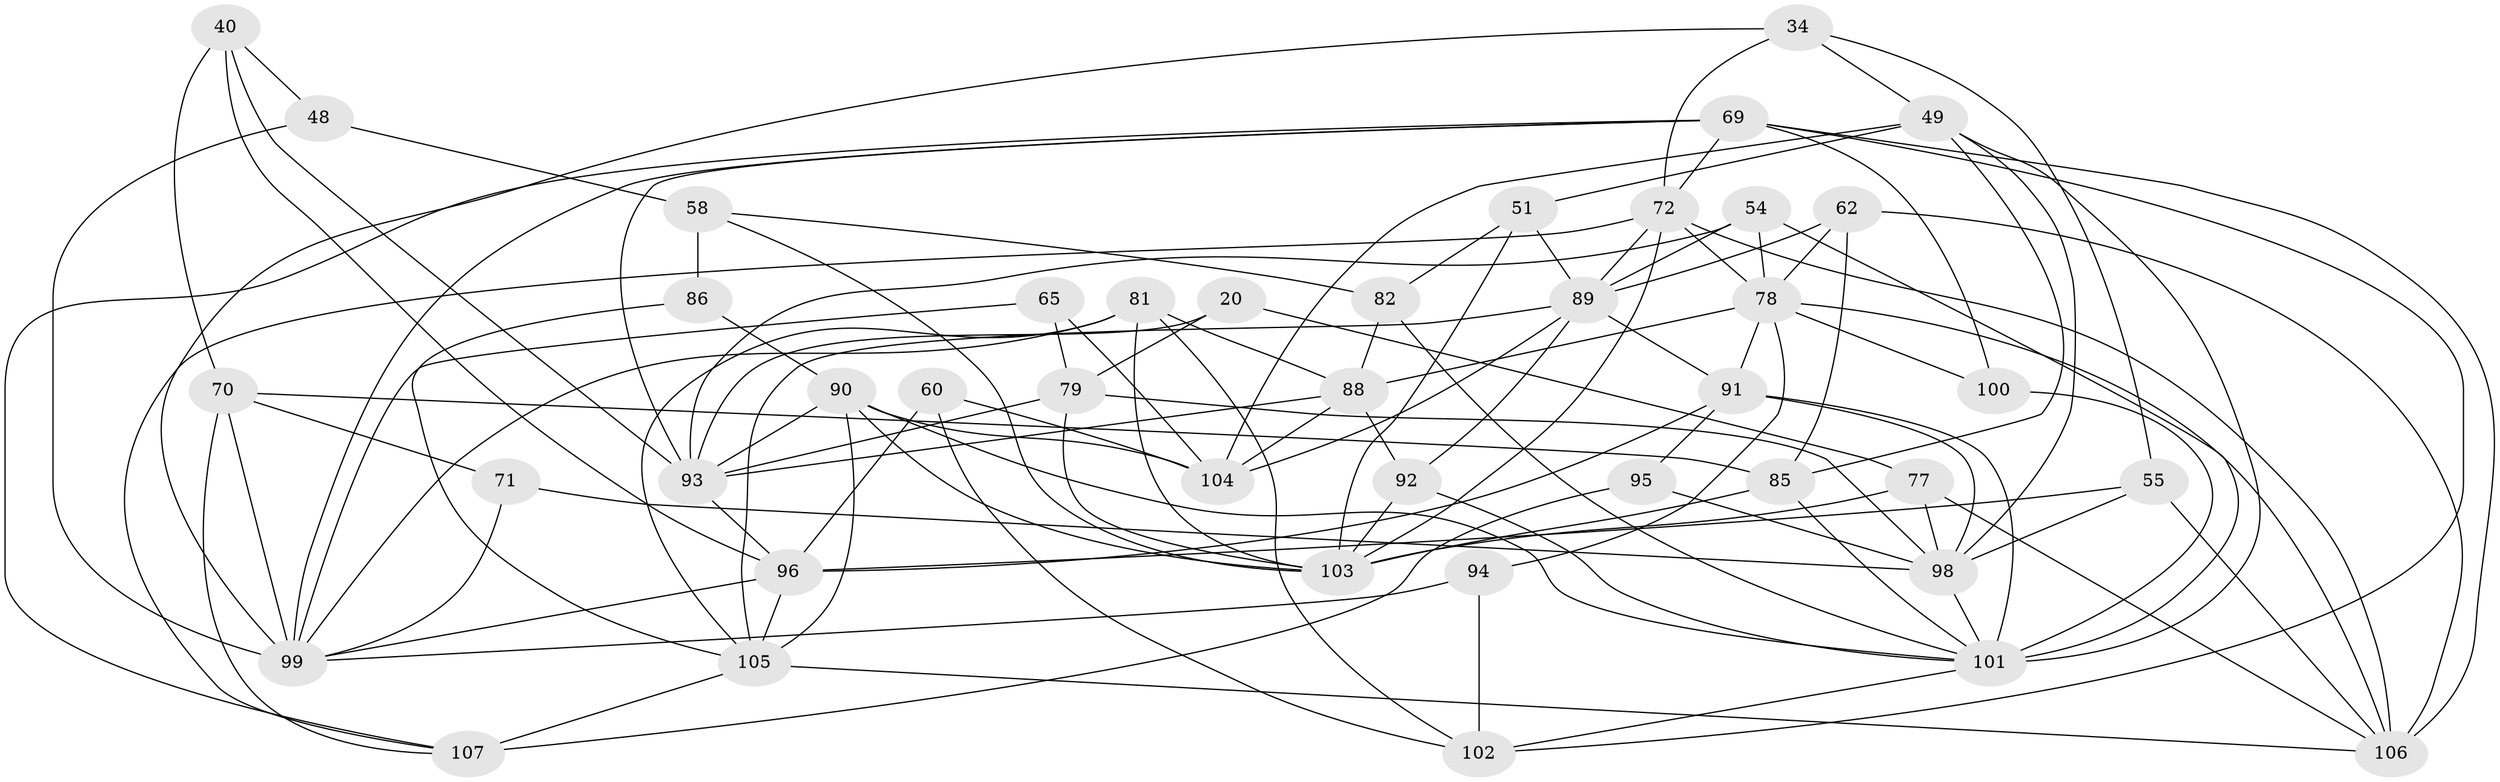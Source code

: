 // original degree distribution, {4: 1.0}
// Generated by graph-tools (version 1.1) at 2025/03/03/04/25 22:03:42]
// undirected, 42 vertices, 111 edges
graph export_dot {
graph [start="1"]
  node [color=gray90,style=filled];
  20;
  34 [super="+12"];
  40;
  48 [super="+45"];
  49 [super="+1+4"];
  51;
  54;
  55 [super="+17"];
  58 [super="+29"];
  60;
  62;
  65;
  69 [super="+25"];
  70 [super="+52"];
  71;
  72 [super="+30+57"];
  77;
  78 [super="+64"];
  79 [super="+50"];
  81 [super="+63"];
  82;
  85 [super="+83"];
  86 [super="+22"];
  88 [super="+66+87"];
  89 [super="+26+37+44+47"];
  90 [super="+7+46"];
  91 [super="+27+75"];
  92;
  93 [super="+73+56"];
  94;
  95;
  96 [super="+23+80"];
  98 [super="+18+31+76"];
  99 [super="+9+43+97"];
  100 [super="+68"];
  101 [super="+84"];
  102 [super="+36"];
  103 [super="+53+74"];
  104 [super="+19+35+33"];
  105 [super="+32+67"];
  106 [super="+38+61"];
  107 [super="+8"];
  20 -- 77;
  20 -- 93 [weight=2];
  20 -- 79;
  34 -- 49 [weight=2];
  34 -- 99;
  34 -- 55;
  34 -- 72 [weight=2];
  40 -- 48;
  40 -- 70;
  40 -- 93;
  40 -- 96;
  48 -- 58 [weight=2];
  48 -- 99 [weight=3];
  49 -- 51;
  49 -- 101;
  49 -- 85;
  49 -- 98 [weight=2];
  49 -- 104;
  51 -- 82;
  51 -- 103;
  51 -- 89;
  54 -- 78;
  54 -- 93;
  54 -- 89;
  54 -- 101;
  55 -- 98;
  55 -- 96 [weight=3];
  55 -- 106;
  58 -- 86 [weight=2];
  58 -- 82;
  58 -- 103;
  60 -- 104 [weight=2];
  60 -- 102;
  60 -- 96;
  62 -- 85;
  62 -- 78;
  62 -- 89;
  62 -- 106;
  65 -- 79;
  65 -- 99;
  65 -- 104 [weight=2];
  69 -- 106;
  69 -- 99 [weight=2];
  69 -- 100 [weight=2];
  69 -- 102;
  69 -- 107;
  69 -- 93 [weight=2];
  69 -- 72;
  70 -- 107;
  70 -- 71 [weight=2];
  70 -- 85;
  70 -- 99;
  71 -- 99;
  71 -- 98;
  72 -- 107;
  72 -- 89 [weight=2];
  72 -- 103;
  72 -- 78;
  72 -- 106 [weight=2];
  77 -- 106;
  77 -- 103;
  77 -- 98;
  78 -- 88 [weight=2];
  78 -- 100 [weight=2];
  78 -- 94;
  78 -- 91;
  78 -- 106;
  79 -- 93;
  79 -- 98 [weight=2];
  79 -- 103;
  81 -- 102;
  81 -- 103 [weight=2];
  81 -- 88;
  81 -- 99;
  81 -- 105;
  82 -- 88;
  82 -- 101;
  85 -- 103 [weight=4];
  85 -- 101;
  86 -- 90 [weight=3];
  86 -- 105;
  88 -- 92;
  88 -- 93 [weight=2];
  88 -- 104;
  89 -- 92;
  89 -- 104 [weight=3];
  89 -- 91 [weight=2];
  89 -- 105;
  90 -- 104;
  90 -- 93 [weight=2];
  90 -- 103 [weight=2];
  90 -- 101;
  90 -- 105;
  91 -- 95;
  91 -- 101 [weight=2];
  91 -- 96;
  91 -- 98;
  92 -- 103;
  92 -- 101;
  93 -- 96;
  94 -- 102 [weight=2];
  94 -- 99;
  95 -- 107 [weight=2];
  95 -- 98;
  96 -- 99;
  96 -- 105 [weight=2];
  98 -- 101;
  100 -- 101 [weight=2];
  101 -- 102;
  105 -- 107;
  105 -- 106;
}
